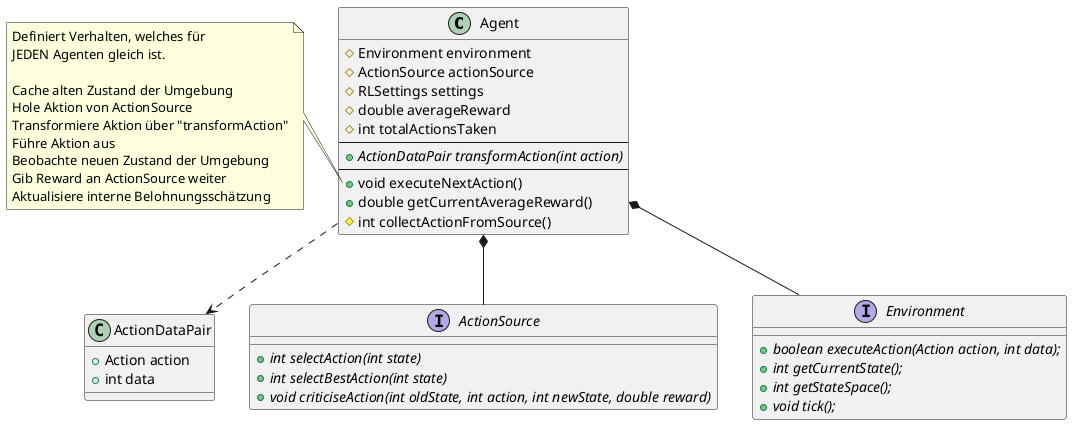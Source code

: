 @startuml
'https://plantuml.com/class-diagram

class Agent {
    #Environment environment
    #ActionSource actionSource
    #RLSettings settings
    #double averageReward
    #int totalActionsTaken
    --
    +{abstract} ActionDataPair transformAction(int action)
    ---
    +void executeNextAction()
    +double getCurrentAverageReward()
    #int collectActionFromSource()
}

class ActionDataPair {
    +Action action
    +int data
}

interface ActionSource {
    +{abstract}int selectAction(int state)
    +{abstract}int selectBestAction(int state)
    +{abstract}void criticiseAction(int oldState, int action, int newState, double reward)
}

interface Environment {
    +{abstract}boolean executeAction(Action action, int data);
    +{abstract}int getCurrentState();
    +{abstract}int getStateSpace();
    +{abstract}void tick();
}

note left of Agent::executeNextAction
    Definiert Verhalten, welches für
    JEDEN Agenten gleich ist.

    Cache alten Zustand der Umgebung
    Hole Aktion von ActionSource
    Transformiere Aktion über "transformAction"
    Führe Aktion aus
    Beobachte neuen Zustand der Umgebung
    Gib Reward an ActionSource weiter
    Aktualisiere interne Belohnungsschätzung
end note

Agent ..> ActionDataPair
Agent *-- Environment
Agent *-- ActionSource

@enduml